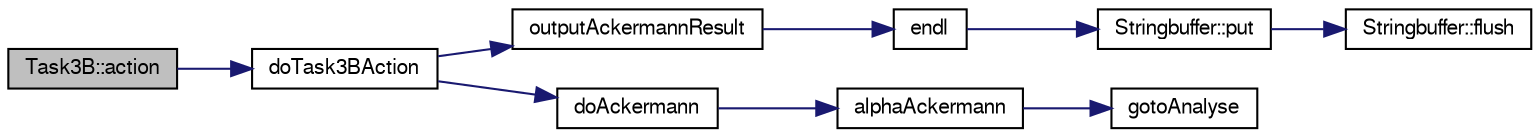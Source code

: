 digraph "Task3B::action"
{
  bgcolor="transparent";
  edge [fontname="FreeSans",fontsize="10",labelfontname="FreeSans",labelfontsize="10"];
  node [fontname="FreeSans",fontsize="10",shape=record];
  rankdir="LR";
  Node1 [label="Task3B::action",height=0.2,width=0.4,color="black", fillcolor="grey75", style="filled" fontcolor="black"];
  Node1 -> Node2 [color="midnightblue",fontsize="10",style="solid",fontname="FreeSans"];
  Node2 [label="doTask3BAction",height=0.2,width=0.4,color="black",URL="$task3B_8cc.html#a5874bf2c7fd779b0760c4d5f16bb2d08"];
  Node2 -> Node3 [color="midnightblue",fontsize="10",style="solid",fontname="FreeSans"];
  Node3 [label="outputAckermannResult",height=0.2,width=0.4,color="black",URL="$task3B_8cc.html#a619f56d2ece0fd67e26e11da6c052e95"];
  Node3 -> Node4 [color="midnightblue",fontsize="10",style="solid",fontname="FreeSans"];
  Node4 [label="endl",height=0.2,width=0.4,color="black",URL="$o__stream_8h.html#a28de23f7cab39bdb0f6a5dc3801b6c6d",tooltip="print buffer after adding a newline"];
  Node4 -> Node5 [color="midnightblue",fontsize="10",style="solid",fontname="FreeSans"];
  Node5 [label="Stringbuffer::put",height=0.2,width=0.4,color="black",URL="$classStringbuffer.html#ae497ac75047c4a8d2e35d49b92878480",tooltip="insert a character into the buffer"];
  Node5 -> Node6 [color="midnightblue",fontsize="10",style="solid",fontname="FreeSans"];
  Node6 [label="Stringbuffer::flush",height=0.2,width=0.4,color="black",URL="$classStringbuffer.html#abfb79178e3d7520f99aec80f996abaac",tooltip="flush the content of the buffer to the screen"];
  Node2 -> Node7 [color="midnightblue",fontsize="10",style="solid",fontname="FreeSans"];
  Node7 [label="doAckermann",height=0.2,width=0.4,color="black",URL="$task3B_8cc.html#aca93d1551a065652079d5ff2ae3b2539"];
  Node7 -> Node8 [color="midnightblue",fontsize="10",style="solid",fontname="FreeSans"];
  Node8 [label="alphaAckermann",height=0.2,width=0.4,color="black",URL="$task3B_8cc.html#a14ee0807c6f73199cdce10829f021544"];
  Node8 -> Node9 [color="midnightblue",fontsize="10",style="solid",fontname="FreeSans"];
  Node9 [label="gotoAnalyse",height=0.2,width=0.4,color="black",URL="$task3B_8cc.html#a093a9be7f170c441fa1da1b4742f46e4"];
}
